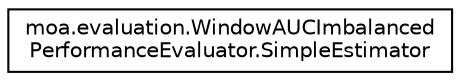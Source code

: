 digraph "Graphical Class Hierarchy"
{
 // LATEX_PDF_SIZE
  edge [fontname="Helvetica",fontsize="10",labelfontname="Helvetica",labelfontsize="10"];
  node [fontname="Helvetica",fontsize="10",shape=record];
  rankdir="LR";
  Node0 [label="moa.evaluation.WindowAUCImbalanced\lPerformanceEvaluator.SimpleEstimator",height=0.2,width=0.4,color="black", fillcolor="white", style="filled",URL="$classmoa_1_1evaluation_1_1_window_a_u_c_imbalanced_performance_evaluator_1_1_simple_estimator.html",tooltip=" "];
}
